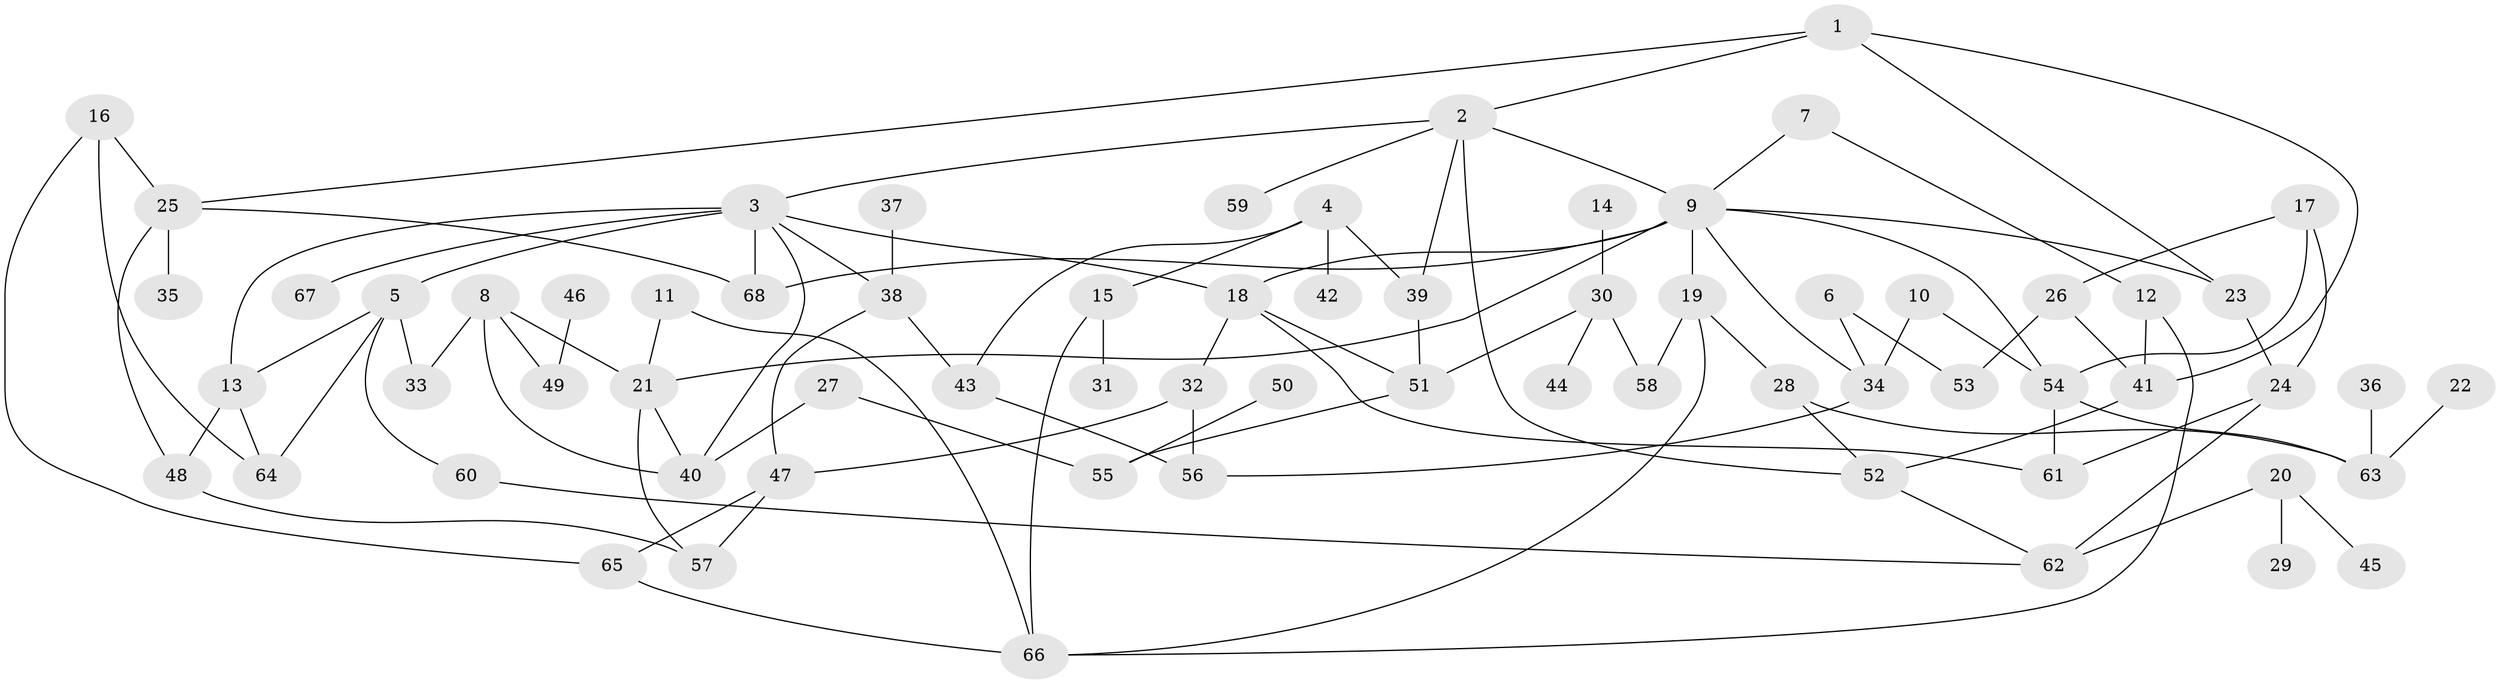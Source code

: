 // original degree distribution, {7: 0.007407407407407408, 6: 0.044444444444444446, 11: 0.007407407407407408, 4: 0.17777777777777778, 2: 0.3037037037037037, 5: 0.05925925925925926, 3: 0.08888888888888889, 1: 0.3111111111111111}
// Generated by graph-tools (version 1.1) at 2025/36/03/04/25 23:36:07]
// undirected, 68 vertices, 104 edges
graph export_dot {
  node [color=gray90,style=filled];
  1;
  2;
  3;
  4;
  5;
  6;
  7;
  8;
  9;
  10;
  11;
  12;
  13;
  14;
  15;
  16;
  17;
  18;
  19;
  20;
  21;
  22;
  23;
  24;
  25;
  26;
  27;
  28;
  29;
  30;
  31;
  32;
  33;
  34;
  35;
  36;
  37;
  38;
  39;
  40;
  41;
  42;
  43;
  44;
  45;
  46;
  47;
  48;
  49;
  50;
  51;
  52;
  53;
  54;
  55;
  56;
  57;
  58;
  59;
  60;
  61;
  62;
  63;
  64;
  65;
  66;
  67;
  68;
  1 -- 2 [weight=1.0];
  1 -- 23 [weight=1.0];
  1 -- 25 [weight=1.0];
  1 -- 41 [weight=1.0];
  2 -- 3 [weight=1.0];
  2 -- 9 [weight=1.0];
  2 -- 39 [weight=1.0];
  2 -- 52 [weight=1.0];
  2 -- 59 [weight=1.0];
  3 -- 5 [weight=1.0];
  3 -- 13 [weight=1.0];
  3 -- 18 [weight=1.0];
  3 -- 38 [weight=1.0];
  3 -- 40 [weight=1.0];
  3 -- 67 [weight=2.0];
  3 -- 68 [weight=1.0];
  4 -- 15 [weight=1.0];
  4 -- 39 [weight=1.0];
  4 -- 42 [weight=1.0];
  4 -- 43 [weight=1.0];
  5 -- 13 [weight=1.0];
  5 -- 33 [weight=1.0];
  5 -- 60 [weight=1.0];
  5 -- 64 [weight=1.0];
  6 -- 34 [weight=1.0];
  6 -- 53 [weight=1.0];
  7 -- 9 [weight=1.0];
  7 -- 12 [weight=1.0];
  8 -- 21 [weight=1.0];
  8 -- 33 [weight=1.0];
  8 -- 40 [weight=1.0];
  8 -- 49 [weight=1.0];
  9 -- 18 [weight=1.0];
  9 -- 19 [weight=1.0];
  9 -- 21 [weight=1.0];
  9 -- 23 [weight=1.0];
  9 -- 34 [weight=1.0];
  9 -- 54 [weight=1.0];
  9 -- 68 [weight=1.0];
  10 -- 34 [weight=1.0];
  10 -- 54 [weight=1.0];
  11 -- 21 [weight=1.0];
  11 -- 66 [weight=1.0];
  12 -- 41 [weight=1.0];
  12 -- 66 [weight=1.0];
  13 -- 48 [weight=1.0];
  13 -- 64 [weight=1.0];
  14 -- 30 [weight=1.0];
  15 -- 31 [weight=1.0];
  15 -- 66 [weight=1.0];
  16 -- 25 [weight=1.0];
  16 -- 64 [weight=1.0];
  16 -- 65 [weight=1.0];
  17 -- 24 [weight=1.0];
  17 -- 26 [weight=1.0];
  17 -- 54 [weight=1.0];
  18 -- 32 [weight=1.0];
  18 -- 51 [weight=1.0];
  18 -- 61 [weight=1.0];
  19 -- 28 [weight=1.0];
  19 -- 58 [weight=1.0];
  19 -- 66 [weight=1.0];
  20 -- 29 [weight=1.0];
  20 -- 45 [weight=1.0];
  20 -- 62 [weight=1.0];
  21 -- 40 [weight=1.0];
  21 -- 57 [weight=1.0];
  22 -- 63 [weight=1.0];
  23 -- 24 [weight=1.0];
  24 -- 61 [weight=1.0];
  24 -- 62 [weight=1.0];
  25 -- 35 [weight=1.0];
  25 -- 48 [weight=1.0];
  25 -- 68 [weight=1.0];
  26 -- 41 [weight=1.0];
  26 -- 53 [weight=1.0];
  27 -- 40 [weight=1.0];
  27 -- 55 [weight=2.0];
  28 -- 52 [weight=1.0];
  28 -- 63 [weight=1.0];
  30 -- 44 [weight=1.0];
  30 -- 51 [weight=2.0];
  30 -- 58 [weight=1.0];
  32 -- 47 [weight=1.0];
  32 -- 56 [weight=1.0];
  34 -- 56 [weight=1.0];
  36 -- 63 [weight=1.0];
  37 -- 38 [weight=1.0];
  38 -- 43 [weight=1.0];
  38 -- 47 [weight=1.0];
  39 -- 51 [weight=1.0];
  41 -- 52 [weight=1.0];
  43 -- 56 [weight=1.0];
  46 -- 49 [weight=1.0];
  47 -- 57 [weight=1.0];
  47 -- 65 [weight=1.0];
  48 -- 57 [weight=1.0];
  50 -- 55 [weight=1.0];
  51 -- 55 [weight=1.0];
  52 -- 62 [weight=1.0];
  54 -- 61 [weight=1.0];
  54 -- 63 [weight=2.0];
  60 -- 62 [weight=1.0];
  65 -- 66 [weight=1.0];
}
